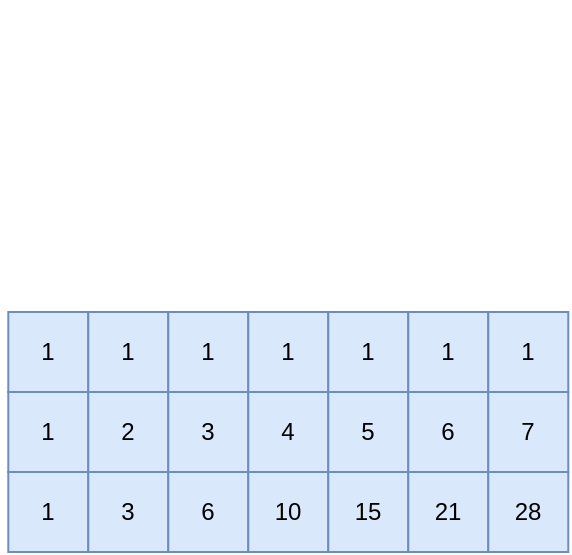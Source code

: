 <mxfile>
    <diagram id="kvuWCCO_b6c9HfCAHRlf" name="第 1 页">
        <mxGraphModel dx="806" dy="570" grid="0" gridSize="10" guides="1" tooltips="1" connect="1" arrows="1" fold="1" page="1" pageScale="1" pageWidth="1920" pageHeight="1200" math="0" shadow="0">
            <root>
                <mxCell id="0"/>
                <mxCell id="1" parent="0"/>
                <mxCell id="2" value="" style="shape=image;verticalLabelPosition=bottom;labelBackgroundColor=default;verticalAlign=top;aspect=fixed;imageAspect=0;image=https://assets.leetcode.com/uploads/2018/10/22/robot_maze.png;" parent="1" vertex="1">
                    <mxGeometry x="77" y="30" width="284.15" height="130" as="geometry"/>
                </mxCell>
                <mxCell id="79" value="1" style="whiteSpace=wrap;html=1;aspect=fixed;fillColor=#dae8fc;strokeColor=#6c8ebf;" parent="1" vertex="1">
                    <mxGeometry x="81.15" y="186" width="40" height="40" as="geometry"/>
                </mxCell>
                <mxCell id="80" value="1" style="whiteSpace=wrap;html=1;aspect=fixed;fillColor=#dae8fc;strokeColor=#6c8ebf;" parent="1" vertex="1">
                    <mxGeometry x="121.15" y="186" width="40" height="40" as="geometry"/>
                </mxCell>
                <mxCell id="81" value="1" style="whiteSpace=wrap;html=1;aspect=fixed;fillColor=#dae8fc;strokeColor=#6c8ebf;" parent="1" vertex="1">
                    <mxGeometry x="161.15" y="186" width="40" height="40" as="geometry"/>
                </mxCell>
                <mxCell id="82" value="1" style="whiteSpace=wrap;html=1;aspect=fixed;fillColor=#dae8fc;strokeColor=#6c8ebf;" parent="1" vertex="1">
                    <mxGeometry x="201.15" y="186" width="40" height="40" as="geometry"/>
                </mxCell>
                <mxCell id="83" value="1" style="whiteSpace=wrap;html=1;aspect=fixed;fillColor=#dae8fc;strokeColor=#6c8ebf;" parent="1" vertex="1">
                    <mxGeometry x="241.15" y="186" width="40" height="40" as="geometry"/>
                </mxCell>
                <mxCell id="84" value="1" style="whiteSpace=wrap;html=1;aspect=fixed;fillColor=#dae8fc;strokeColor=#6c8ebf;" parent="1" vertex="1">
                    <mxGeometry x="281.15" y="186" width="40" height="40" as="geometry"/>
                </mxCell>
                <mxCell id="85" value="1" style="whiteSpace=wrap;html=1;aspect=fixed;fillColor=#dae8fc;strokeColor=#6c8ebf;" parent="1" vertex="1">
                    <mxGeometry x="321.15" y="186" width="40" height="40" as="geometry"/>
                </mxCell>
                <mxCell id="86" value="1" style="whiteSpace=wrap;html=1;aspect=fixed;fillColor=#dae8fc;strokeColor=#6c8ebf;" parent="1" vertex="1">
                    <mxGeometry x="81.15" y="226" width="40" height="40" as="geometry"/>
                </mxCell>
                <mxCell id="87" value="2" style="whiteSpace=wrap;html=1;aspect=fixed;fillColor=#dae8fc;strokeColor=#6c8ebf;" parent="1" vertex="1">
                    <mxGeometry x="121.15" y="226" width="40" height="40" as="geometry"/>
                </mxCell>
                <mxCell id="88" value="3" style="whiteSpace=wrap;html=1;aspect=fixed;fillColor=#dae8fc;strokeColor=#6c8ebf;" parent="1" vertex="1">
                    <mxGeometry x="161.15" y="226" width="40" height="40" as="geometry"/>
                </mxCell>
                <mxCell id="89" value="4" style="whiteSpace=wrap;html=1;aspect=fixed;fillColor=#dae8fc;strokeColor=#6c8ebf;" parent="1" vertex="1">
                    <mxGeometry x="201.15" y="226" width="40" height="40" as="geometry"/>
                </mxCell>
                <mxCell id="90" value="5" style="whiteSpace=wrap;html=1;aspect=fixed;fillColor=#dae8fc;strokeColor=#6c8ebf;" parent="1" vertex="1">
                    <mxGeometry x="241.15" y="226" width="40" height="40" as="geometry"/>
                </mxCell>
                <mxCell id="91" value="6" style="whiteSpace=wrap;html=1;aspect=fixed;fillColor=#dae8fc;strokeColor=#6c8ebf;" parent="1" vertex="1">
                    <mxGeometry x="281.15" y="226" width="40" height="40" as="geometry"/>
                </mxCell>
                <mxCell id="92" value="7" style="whiteSpace=wrap;html=1;aspect=fixed;fillColor=#dae8fc;strokeColor=#6c8ebf;" parent="1" vertex="1">
                    <mxGeometry x="321.15" y="226" width="40" height="40" as="geometry"/>
                </mxCell>
                <mxCell id="93" value="1" style="whiteSpace=wrap;html=1;aspect=fixed;fillColor=#dae8fc;strokeColor=#6c8ebf;direction=south;" parent="1" vertex="1">
                    <mxGeometry x="81.15" y="266" width="40" height="40" as="geometry"/>
                </mxCell>
                <mxCell id="94" value="3" style="whiteSpace=wrap;html=1;aspect=fixed;fillColor=#dae8fc;strokeColor=#6c8ebf;" parent="1" vertex="1">
                    <mxGeometry x="121.15" y="266" width="40" height="40" as="geometry"/>
                </mxCell>
                <mxCell id="95" value="6" style="whiteSpace=wrap;html=1;aspect=fixed;fillColor=#dae8fc;strokeColor=#6c8ebf;" parent="1" vertex="1">
                    <mxGeometry x="161.15" y="266" width="40" height="40" as="geometry"/>
                </mxCell>
                <mxCell id="96" value="10" style="whiteSpace=wrap;html=1;aspect=fixed;fillColor=#dae8fc;strokeColor=#6c8ebf;" parent="1" vertex="1">
                    <mxGeometry x="201.15" y="266" width="40" height="40" as="geometry"/>
                </mxCell>
                <mxCell id="97" value="15" style="whiteSpace=wrap;html=1;aspect=fixed;fillColor=#dae8fc;strokeColor=#6c8ebf;" parent="1" vertex="1">
                    <mxGeometry x="241.15" y="266" width="40" height="40" as="geometry"/>
                </mxCell>
                <mxCell id="98" value="21" style="whiteSpace=wrap;html=1;aspect=fixed;fillColor=#dae8fc;strokeColor=#6c8ebf;" parent="1" vertex="1">
                    <mxGeometry x="281.15" y="266" width="40" height="40" as="geometry"/>
                </mxCell>
                <mxCell id="99" value="28" style="whiteSpace=wrap;html=1;aspect=fixed;fillColor=#dae8fc;strokeColor=#6c8ebf;" parent="1" vertex="1">
                    <mxGeometry x="321.15" y="266" width="40" height="40" as="geometry"/>
                </mxCell>
            </root>
        </mxGraphModel>
    </diagram>
</mxfile>